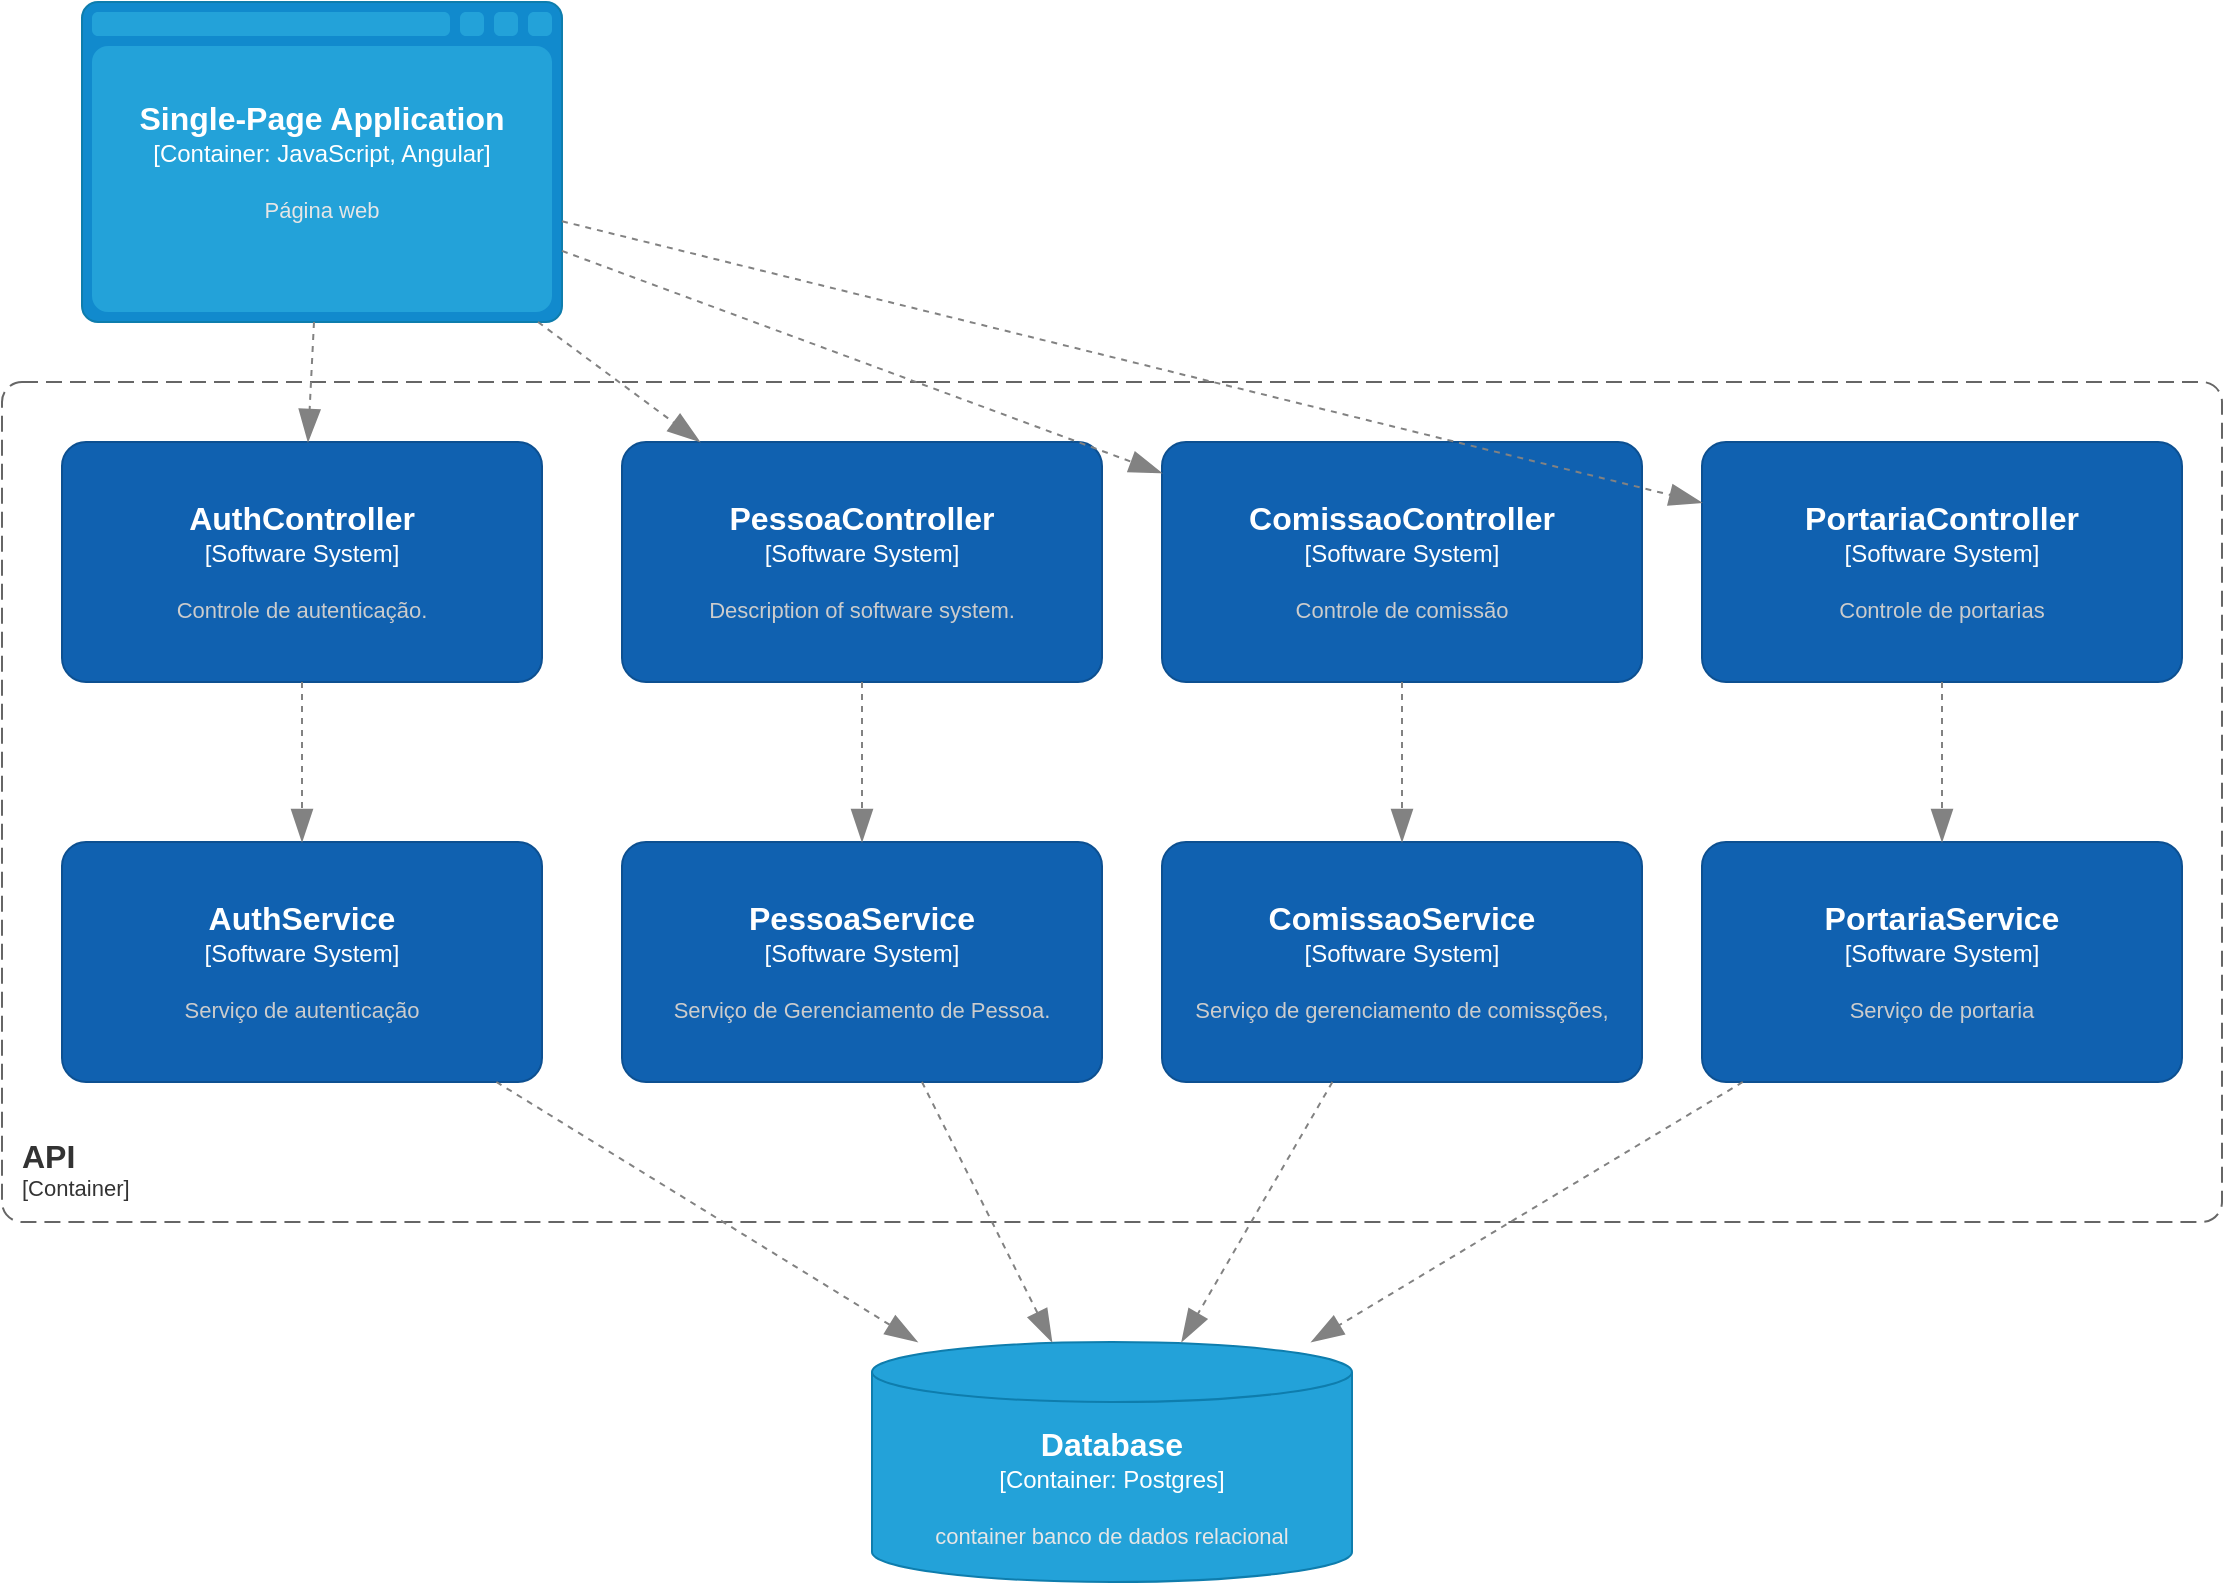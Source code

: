 <mxfile version="24.7.8">
  <diagram name="Página-1" id="sWGzbhq-tqq79q-vP0tj">
    <mxGraphModel grid="1" page="1" gridSize="10" guides="1" tooltips="1" connect="1" arrows="1" fold="1" pageScale="1" pageWidth="827" pageHeight="1169" math="0" shadow="0">
      <root>
        <mxCell id="0" />
        <mxCell id="1" parent="0" />
        <object placeholders="1" c4Name="Database" c4Type="Container" c4Technology="Postgres" c4Description="container banco de dados relacional" label="&lt;font style=&quot;font-size: 16px&quot;&gt;&lt;b&gt;%c4Name%&lt;/b&gt;&lt;/font&gt;&lt;div&gt;[%c4Type%:&amp;nbsp;%c4Technology%]&lt;/div&gt;&lt;br&gt;&lt;div&gt;&lt;font style=&quot;font-size: 11px&quot;&gt;&lt;font color=&quot;#E6E6E6&quot;&gt;%c4Description%&lt;/font&gt;&lt;/div&gt;" id="vUMsGFaZexdpKCU58Vbk-2">
          <mxCell style="shape=cylinder3;size=15;whiteSpace=wrap;html=1;boundedLbl=1;rounded=0;labelBackgroundColor=none;fillColor=#23A2D9;fontSize=12;fontColor=#ffffff;align=center;strokeColor=#0E7DAD;metaEdit=1;points=[[0.5,0,0],[1,0.25,0],[1,0.5,0],[1,0.75,0],[0.5,1,0],[0,0.75,0],[0,0.5,0],[0,0.25,0]];resizable=0;" vertex="1" parent="1">
            <mxGeometry x="485" y="730" width="240" height="120" as="geometry" />
          </mxCell>
        </object>
        <object placeholders="1" c4Name="API" c4Type="ContainerScopeBoundary" c4Application="Container" label="&lt;font style=&quot;font-size: 16px&quot;&gt;&lt;b&gt;&lt;div style=&quot;text-align: left&quot;&gt;%c4Name%&lt;/div&gt;&lt;/b&gt;&lt;/font&gt;&lt;div style=&quot;text-align: left&quot;&gt;[%c4Application%]&lt;/div&gt;" id="vUMsGFaZexdpKCU58Vbk-3">
          <mxCell style="rounded=1;fontSize=11;whiteSpace=wrap;html=1;dashed=1;arcSize=20;fillColor=none;strokeColor=#666666;fontColor=#333333;labelBackgroundColor=none;align=left;verticalAlign=bottom;labelBorderColor=none;spacingTop=0;spacing=10;dashPattern=8 4;metaEdit=1;rotatable=0;perimeter=rectanglePerimeter;noLabel=0;labelPadding=0;allowArrows=0;connectable=0;expand=0;recursiveResize=0;editable=1;pointerEvents=0;absoluteArcSize=1;points=[[0.25,0,0],[0.5,0,0],[0.75,0,0],[1,0.25,0],[1,0.5,0],[1,0.75,0],[0.75,1,0],[0.5,1,0],[0.25,1,0],[0,0.75,0],[0,0.5,0],[0,0.25,0]];" vertex="1" parent="1">
            <mxGeometry x="50" y="250" width="1110" height="420" as="geometry" />
          </mxCell>
        </object>
        <object placeholders="1" c4Name="PessoaController" c4Type="Software System" c4Description="Description of software system." label="&lt;font style=&quot;font-size: 16px&quot;&gt;&lt;b&gt;%c4Name%&lt;/b&gt;&lt;/font&gt;&lt;div&gt;[%c4Type%]&lt;/div&gt;&lt;br&gt;&lt;div&gt;&lt;font style=&quot;font-size: 11px&quot;&gt;&lt;font color=&quot;#cccccc&quot;&gt;%c4Description%&lt;/font&gt;&lt;/div&gt;" id="vUMsGFaZexdpKCU58Vbk-4">
          <mxCell style="rounded=1;whiteSpace=wrap;html=1;labelBackgroundColor=none;fillColor=#1061B0;fontColor=#ffffff;align=center;arcSize=10;strokeColor=#0D5091;metaEdit=1;resizable=0;points=[[0.25,0,0],[0.5,0,0],[0.75,0,0],[1,0.25,0],[1,0.5,0],[1,0.75,0],[0.75,1,0],[0.5,1,0],[0.25,1,0],[0,0.75,0],[0,0.5,0],[0,0.25,0]];" vertex="1" parent="1">
            <mxGeometry x="360" y="280" width="240" height="120" as="geometry" />
          </mxCell>
        </object>
        <object placeholders="1" c4Name="PortariaController" c4Type="Software System" c4Description="Controle de portarias" label="&lt;font style=&quot;font-size: 16px&quot;&gt;&lt;b&gt;%c4Name%&lt;/b&gt;&lt;/font&gt;&lt;div&gt;[%c4Type%]&lt;/div&gt;&lt;br&gt;&lt;div&gt;&lt;font style=&quot;font-size: 11px&quot;&gt;&lt;font color=&quot;#cccccc&quot;&gt;%c4Description%&lt;/font&gt;&lt;/div&gt;" id="vUMsGFaZexdpKCU58Vbk-5">
          <mxCell style="rounded=1;whiteSpace=wrap;html=1;labelBackgroundColor=none;fillColor=#1061B0;fontColor=#ffffff;align=center;arcSize=10;strokeColor=#0D5091;metaEdit=1;resizable=0;points=[[0.25,0,0],[0.5,0,0],[0.75,0,0],[1,0.25,0],[1,0.5,0],[1,0.75,0],[0.75,1,0],[0.5,1,0],[0.25,1,0],[0,0.75,0],[0,0.5,0],[0,0.25,0]];" vertex="1" parent="1">
            <mxGeometry x="900" y="280" width="240" height="120" as="geometry" />
          </mxCell>
        </object>
        <object placeholders="1" c4Name="AuthController" c4Type="Software System" c4Description="Controle de autenticação." label="&lt;font style=&quot;font-size: 16px&quot;&gt;&lt;b&gt;%c4Name%&lt;/b&gt;&lt;/font&gt;&lt;div&gt;[%c4Type%]&lt;/div&gt;&lt;br&gt;&lt;div&gt;&lt;font style=&quot;font-size: 11px&quot;&gt;&lt;font color=&quot;#cccccc&quot;&gt;%c4Description%&lt;/font&gt;&lt;/div&gt;" id="vUMsGFaZexdpKCU58Vbk-6">
          <mxCell style="rounded=1;whiteSpace=wrap;html=1;labelBackgroundColor=none;fillColor=#1061B0;fontColor=#ffffff;align=center;arcSize=10;strokeColor=#0D5091;metaEdit=1;resizable=0;points=[[0.25,0,0],[0.5,0,0],[0.75,0,0],[1,0.25,0],[1,0.5,0],[1,0.75,0],[0.75,1,0],[0.5,1,0],[0.25,1,0],[0,0.75,0],[0,0.5,0],[0,0.25,0]];" vertex="1" parent="1">
            <mxGeometry x="80" y="280" width="240" height="120" as="geometry" />
          </mxCell>
        </object>
        <object placeholders="1" c4Name="ComissaoController" c4Type="Software System" c4Description="Controle de comissão" label="&lt;font style=&quot;font-size: 16px&quot;&gt;&lt;b&gt;%c4Name%&lt;/b&gt;&lt;/font&gt;&lt;div&gt;[%c4Type%]&lt;/div&gt;&lt;br&gt;&lt;div&gt;&lt;font style=&quot;font-size: 11px&quot;&gt;&lt;font color=&quot;#cccccc&quot;&gt;%c4Description%&lt;/font&gt;&lt;/div&gt;" id="vUMsGFaZexdpKCU58Vbk-7">
          <mxCell style="rounded=1;whiteSpace=wrap;html=1;labelBackgroundColor=none;fillColor=#1061B0;fontColor=#ffffff;align=center;arcSize=10;strokeColor=#0D5091;metaEdit=1;resizable=0;points=[[0.25,0,0],[0.5,0,0],[0.75,0,0],[1,0.25,0],[1,0.5,0],[1,0.75,0],[0.75,1,0],[0.5,1,0],[0.25,1,0],[0,0.75,0],[0,0.5,0],[0,0.25,0]];" vertex="1" parent="1">
            <mxGeometry x="630" y="280" width="240" height="120" as="geometry" />
          </mxCell>
        </object>
        <object placeholders="1" c4Name="PessoaService" c4Type="Software System" c4Description="Serviço de Gerenciamento de Pessoa." label="&lt;font style=&quot;font-size: 16px&quot;&gt;&lt;b&gt;%c4Name%&lt;/b&gt;&lt;/font&gt;&lt;div&gt;[%c4Type%]&lt;/div&gt;&lt;br&gt;&lt;div&gt;&lt;font style=&quot;font-size: 11px&quot;&gt;&lt;font color=&quot;#cccccc&quot;&gt;%c4Description%&lt;/font&gt;&lt;/div&gt;" id="vUMsGFaZexdpKCU58Vbk-8">
          <mxCell style="rounded=1;whiteSpace=wrap;html=1;labelBackgroundColor=none;fillColor=#1061B0;fontColor=#ffffff;align=center;arcSize=10;strokeColor=#0D5091;metaEdit=1;resizable=0;points=[[0.25,0,0],[0.5,0,0],[0.75,0,0],[1,0.25,0],[1,0.5,0],[1,0.75,0],[0.75,1,0],[0.5,1,0],[0.25,1,0],[0,0.75,0],[0,0.5,0],[0,0.25,0]];" vertex="1" parent="1">
            <mxGeometry x="360" y="480" width="240" height="120" as="geometry" />
          </mxCell>
        </object>
        <object placeholders="1" c4Name="PortariaService" c4Type="Software System" c4Description="Serviço de portaria" label="&lt;font style=&quot;font-size: 16px&quot;&gt;&lt;b&gt;%c4Name%&lt;/b&gt;&lt;/font&gt;&lt;div&gt;[%c4Type%]&lt;/div&gt;&lt;br&gt;&lt;div&gt;&lt;font style=&quot;font-size: 11px&quot;&gt;&lt;font color=&quot;#cccccc&quot;&gt;%c4Description%&lt;/font&gt;&lt;/div&gt;" id="vUMsGFaZexdpKCU58Vbk-9">
          <mxCell style="rounded=1;whiteSpace=wrap;html=1;labelBackgroundColor=none;fillColor=#1061B0;fontColor=#ffffff;align=center;arcSize=10;strokeColor=#0D5091;metaEdit=1;resizable=0;points=[[0.25,0,0],[0.5,0,0],[0.75,0,0],[1,0.25,0],[1,0.5,0],[1,0.75,0],[0.75,1,0],[0.5,1,0],[0.25,1,0],[0,0.75,0],[0,0.5,0],[0,0.25,0]];" vertex="1" parent="1">
            <mxGeometry x="900" y="480" width="240" height="120" as="geometry" />
          </mxCell>
        </object>
        <object placeholders="1" c4Name="AuthService" c4Type="Software System" c4Description="Serviço de autenticação" label="&lt;font style=&quot;font-size: 16px&quot;&gt;&lt;b&gt;%c4Name%&lt;/b&gt;&lt;/font&gt;&lt;div&gt;[%c4Type%]&lt;/div&gt;&lt;br&gt;&lt;div&gt;&lt;font style=&quot;font-size: 11px&quot;&gt;&lt;font color=&quot;#cccccc&quot;&gt;%c4Description%&lt;/font&gt;&lt;/div&gt;" id="vUMsGFaZexdpKCU58Vbk-10">
          <mxCell style="rounded=1;whiteSpace=wrap;html=1;labelBackgroundColor=none;fillColor=#1061B0;fontColor=#ffffff;align=center;arcSize=10;strokeColor=#0D5091;metaEdit=1;resizable=0;points=[[0.25,0,0],[0.5,0,0],[0.75,0,0],[1,0.25,0],[1,0.5,0],[1,0.75,0],[0.75,1,0],[0.5,1,0],[0.25,1,0],[0,0.75,0],[0,0.5,0],[0,0.25,0]];" vertex="1" parent="1">
            <mxGeometry x="80" y="480" width="240" height="120" as="geometry" />
          </mxCell>
        </object>
        <object placeholders="1" c4Name="ComissaoService" c4Type="Software System" c4Description="Serviço de gerenciamento de comissções," label="&lt;font style=&quot;font-size: 16px&quot;&gt;&lt;b&gt;%c4Name%&lt;/b&gt;&lt;/font&gt;&lt;div&gt;[%c4Type%]&lt;/div&gt;&lt;br&gt;&lt;div&gt;&lt;font style=&quot;font-size: 11px&quot;&gt;&lt;font color=&quot;#cccccc&quot;&gt;%c4Description%&lt;/font&gt;&lt;/div&gt;" id="vUMsGFaZexdpKCU58Vbk-11">
          <mxCell style="rounded=1;whiteSpace=wrap;html=1;labelBackgroundColor=none;fillColor=#1061B0;fontColor=#ffffff;align=center;arcSize=10;strokeColor=#0D5091;metaEdit=1;resizable=0;points=[[0.25,0,0],[0.5,0,0],[0.75,0,0],[1,0.25,0],[1,0.5,0],[1,0.75,0],[0.75,1,0],[0.5,1,0],[0.25,1,0],[0,0.75,0],[0,0.5,0],[0,0.25,0]];" vertex="1" parent="1">
            <mxGeometry x="630" y="480" width="240" height="120" as="geometry" />
          </mxCell>
        </object>
        <object placeholders="1" c4Type="Relationship" id="vUMsGFaZexdpKCU58Vbk-12">
          <mxCell style="endArrow=blockThin;html=1;fontSize=10;fontColor=#404040;strokeWidth=1;endFill=1;strokeColor=#828282;elbow=vertical;metaEdit=1;endSize=14;startSize=14;jumpStyle=arc;jumpSize=16;rounded=0;dashed=1;" edge="1" parent="1" source="vUMsGFaZexdpKCU58Vbk-10" target="vUMsGFaZexdpKCU58Vbk-2">
            <mxGeometry width="240" relative="1" as="geometry">
              <mxPoint x="380" y="600" as="sourcePoint" />
              <mxPoint x="620" y="600" as="targetPoint" />
            </mxGeometry>
          </mxCell>
        </object>
        <object placeholders="1" c4Type="Relationship" id="vUMsGFaZexdpKCU58Vbk-14">
          <mxCell style="endArrow=blockThin;html=1;fontSize=10;fontColor=#404040;strokeWidth=1;endFill=1;strokeColor=#828282;elbow=vertical;metaEdit=1;endSize=14;startSize=14;jumpStyle=arc;jumpSize=16;rounded=0;dashed=1;" edge="1" parent="1" source="vUMsGFaZexdpKCU58Vbk-8" target="vUMsGFaZexdpKCU58Vbk-2">
            <mxGeometry width="240" relative="1" as="geometry">
              <mxPoint x="380" y="600" as="sourcePoint" />
              <mxPoint x="620" y="600" as="targetPoint" />
            </mxGeometry>
          </mxCell>
        </object>
        <object placeholders="1" c4Type="Relationship" id="vUMsGFaZexdpKCU58Vbk-15">
          <mxCell style="endArrow=blockThin;html=1;fontSize=10;fontColor=#404040;strokeWidth=1;endFill=1;strokeColor=#828282;elbow=vertical;metaEdit=1;endSize=14;startSize=14;jumpStyle=arc;jumpSize=16;rounded=0;dashed=1;" edge="1" parent="1" source="vUMsGFaZexdpKCU58Vbk-11" target="vUMsGFaZexdpKCU58Vbk-2">
            <mxGeometry width="240" relative="1" as="geometry">
              <mxPoint x="490" y="610" as="sourcePoint" />
              <mxPoint x="615" y="740" as="targetPoint" />
            </mxGeometry>
          </mxCell>
        </object>
        <object placeholders="1" c4Type="Relationship" id="vUMsGFaZexdpKCU58Vbk-16">
          <mxCell style="endArrow=blockThin;html=1;fontSize=10;fontColor=#404040;strokeWidth=1;endFill=1;strokeColor=#828282;elbow=vertical;metaEdit=1;endSize=14;startSize=14;jumpStyle=arc;jumpSize=16;rounded=0;dashed=1;" edge="1" parent="1" source="vUMsGFaZexdpKCU58Vbk-9" target="vUMsGFaZexdpKCU58Vbk-2">
            <mxGeometry width="240" relative="1" as="geometry">
              <mxPoint x="640" y="550" as="sourcePoint" />
              <mxPoint x="625" y="750" as="targetPoint" />
            </mxGeometry>
          </mxCell>
        </object>
        <object placeholders="1" c4Name="Single-Page Application" c4Type="Container" c4Technology="JavaScript, Angular" c4Description="Página web" label="&lt;font style=&quot;font-size: 16px&quot;&gt;&lt;b&gt;%c4Name%&lt;/b&gt;&lt;/font&gt;&lt;div&gt;[%c4Type%:&amp;nbsp;%c4Technology%]&lt;/div&gt;&lt;br&gt;&lt;div&gt;&lt;font style=&quot;font-size: 11px&quot;&gt;&lt;font color=&quot;#E6E6E6&quot;&gt;%c4Description%&lt;/font&gt;&lt;/div&gt;" id="vUMsGFaZexdpKCU58Vbk-17">
          <mxCell style="shape=mxgraph.c4.webBrowserContainer2;whiteSpace=wrap;html=1;boundedLbl=1;rounded=0;labelBackgroundColor=none;strokeColor=#118ACD;fillColor=#23A2D9;strokeColor=#118ACD;strokeColor2=#0E7DAD;fontSize=12;fontColor=#ffffff;align=center;metaEdit=1;points=[[0.5,0,0],[1,0.25,0],[1,0.5,0],[1,0.75,0],[0.5,1,0],[0,0.75,0],[0,0.5,0],[0,0.25,0]];resizable=0;" vertex="1" parent="1">
            <mxGeometry x="90" y="60" width="240" height="160" as="geometry" />
          </mxCell>
        </object>
        <object placeholders="1" c4Type="Relationship" id="vUMsGFaZexdpKCU58Vbk-18">
          <mxCell style="endArrow=blockThin;html=1;fontSize=10;fontColor=#404040;strokeWidth=1;endFill=1;strokeColor=#828282;elbow=vertical;metaEdit=1;endSize=14;startSize=14;jumpStyle=arc;jumpSize=16;rounded=0;dashed=1;" edge="1" parent="1" source="vUMsGFaZexdpKCU58Vbk-17" target="vUMsGFaZexdpKCU58Vbk-6">
            <mxGeometry width="240" relative="1" as="geometry">
              <mxPoint x="283.0" y="220" as="sourcePoint" />
              <mxPoint x="280" y="280" as="targetPoint" />
            </mxGeometry>
          </mxCell>
        </object>
        <object placeholders="1" c4Type="Relationship" id="vUMsGFaZexdpKCU58Vbk-19">
          <mxCell style="endArrow=blockThin;html=1;fontSize=10;fontColor=#404040;strokeWidth=1;endFill=1;strokeColor=#828282;elbow=vertical;metaEdit=1;endSize=14;startSize=14;jumpStyle=arc;jumpSize=16;rounded=0;dashed=1;" edge="1" parent="1" source="vUMsGFaZexdpKCU58Vbk-17" target="vUMsGFaZexdpKCU58Vbk-4">
            <mxGeometry width="240" relative="1" as="geometry">
              <mxPoint x="220" y="230" as="sourcePoint" />
              <mxPoint x="210" y="290" as="targetPoint" />
            </mxGeometry>
          </mxCell>
        </object>
        <object placeholders="1" c4Type="Relationship" id="vUMsGFaZexdpKCU58Vbk-20">
          <mxCell style="endArrow=blockThin;html=1;fontSize=10;fontColor=#404040;strokeWidth=1;endFill=1;strokeColor=#828282;elbow=vertical;metaEdit=1;endSize=14;startSize=14;jumpStyle=arc;jumpSize=16;rounded=0;dashed=1;" edge="1" parent="1" source="vUMsGFaZexdpKCU58Vbk-17" target="vUMsGFaZexdpKCU58Vbk-5">
            <mxGeometry width="240" relative="1" as="geometry">
              <mxPoint x="230" y="240" as="sourcePoint" />
              <mxPoint x="490" y="290" as="targetPoint" />
            </mxGeometry>
          </mxCell>
        </object>
        <object placeholders="1" c4Type="Relationship" id="vUMsGFaZexdpKCU58Vbk-21">
          <mxCell style="endArrow=blockThin;html=1;fontSize=10;fontColor=#404040;strokeWidth=1;endFill=1;strokeColor=#828282;elbow=vertical;metaEdit=1;endSize=14;startSize=14;jumpStyle=arc;jumpSize=16;rounded=0;dashed=1;" edge="1" parent="1" source="vUMsGFaZexdpKCU58Vbk-17" target="vUMsGFaZexdpKCU58Vbk-7">
            <mxGeometry width="240" relative="1" as="geometry">
              <mxPoint x="240" y="250" as="sourcePoint" />
              <mxPoint x="760" y="290" as="targetPoint" />
            </mxGeometry>
          </mxCell>
        </object>
        <object placeholders="1" c4Type="Relationship" id="vUMsGFaZexdpKCU58Vbk-23">
          <mxCell style="endArrow=blockThin;html=1;fontSize=10;fontColor=#404040;strokeWidth=1;endFill=1;strokeColor=#828282;elbow=vertical;metaEdit=1;endSize=14;startSize=14;jumpStyle=arc;jumpSize=16;rounded=0;edgeStyle=orthogonalEdgeStyle;dashed=1;" edge="1" parent="1" source="vUMsGFaZexdpKCU58Vbk-6" target="vUMsGFaZexdpKCU58Vbk-10">
            <mxGeometry width="240" relative="1" as="geometry">
              <mxPoint x="460" y="400" as="sourcePoint" />
              <mxPoint x="700" y="400" as="targetPoint" />
            </mxGeometry>
          </mxCell>
        </object>
        <object placeholders="1" c4Type="Relationship" id="vUMsGFaZexdpKCU58Vbk-24">
          <mxCell style="endArrow=blockThin;html=1;fontSize=10;fontColor=#404040;strokeWidth=1;endFill=1;strokeColor=#828282;elbow=vertical;metaEdit=1;endSize=14;startSize=14;jumpStyle=arc;jumpSize=16;rounded=0;edgeStyle=orthogonalEdgeStyle;dashed=1;" edge="1" parent="1" source="vUMsGFaZexdpKCU58Vbk-4" target="vUMsGFaZexdpKCU58Vbk-8">
            <mxGeometry width="240" relative="1" as="geometry">
              <mxPoint x="200" y="410" as="sourcePoint" />
              <mxPoint x="210" y="490" as="targetPoint" />
            </mxGeometry>
          </mxCell>
        </object>
        <object placeholders="1" c4Type="Relationship" id="vUMsGFaZexdpKCU58Vbk-25">
          <mxCell style="endArrow=blockThin;html=1;fontSize=10;fontColor=#404040;strokeWidth=1;endFill=1;strokeColor=#828282;elbow=vertical;metaEdit=1;endSize=14;startSize=14;jumpStyle=arc;jumpSize=16;rounded=0;edgeStyle=orthogonalEdgeStyle;dashed=1;" edge="1" parent="1" source="vUMsGFaZexdpKCU58Vbk-7" target="vUMsGFaZexdpKCU58Vbk-11">
            <mxGeometry width="240" relative="1" as="geometry">
              <mxPoint x="490" y="410" as="sourcePoint" />
              <mxPoint x="490" y="490" as="targetPoint" />
            </mxGeometry>
          </mxCell>
        </object>
        <object placeholders="1" c4Type="Relationship" id="vUMsGFaZexdpKCU58Vbk-26">
          <mxCell style="endArrow=blockThin;html=1;fontSize=10;fontColor=#404040;strokeWidth=1;endFill=1;strokeColor=#828282;elbow=vertical;metaEdit=1;endSize=14;startSize=14;jumpStyle=arc;jumpSize=16;rounded=0;edgeStyle=orthogonalEdgeStyle;dashed=1;" edge="1" parent="1" source="vUMsGFaZexdpKCU58Vbk-5" target="vUMsGFaZexdpKCU58Vbk-9">
            <mxGeometry width="240" relative="1" as="geometry">
              <mxPoint x="760" y="410" as="sourcePoint" />
              <mxPoint x="760" y="490" as="targetPoint" />
            </mxGeometry>
          </mxCell>
        </object>
      </root>
    </mxGraphModel>
  </diagram>
</mxfile>
